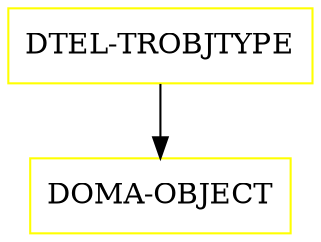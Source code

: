 digraph G {
  "DTEL-TROBJTYPE" [shape=box,color=yellow];
  "DOMA-OBJECT" [shape=box,color=yellow,URL="./DOMA_OBJECT.html"];
  "DTEL-TROBJTYPE" -> "DOMA-OBJECT";
}
